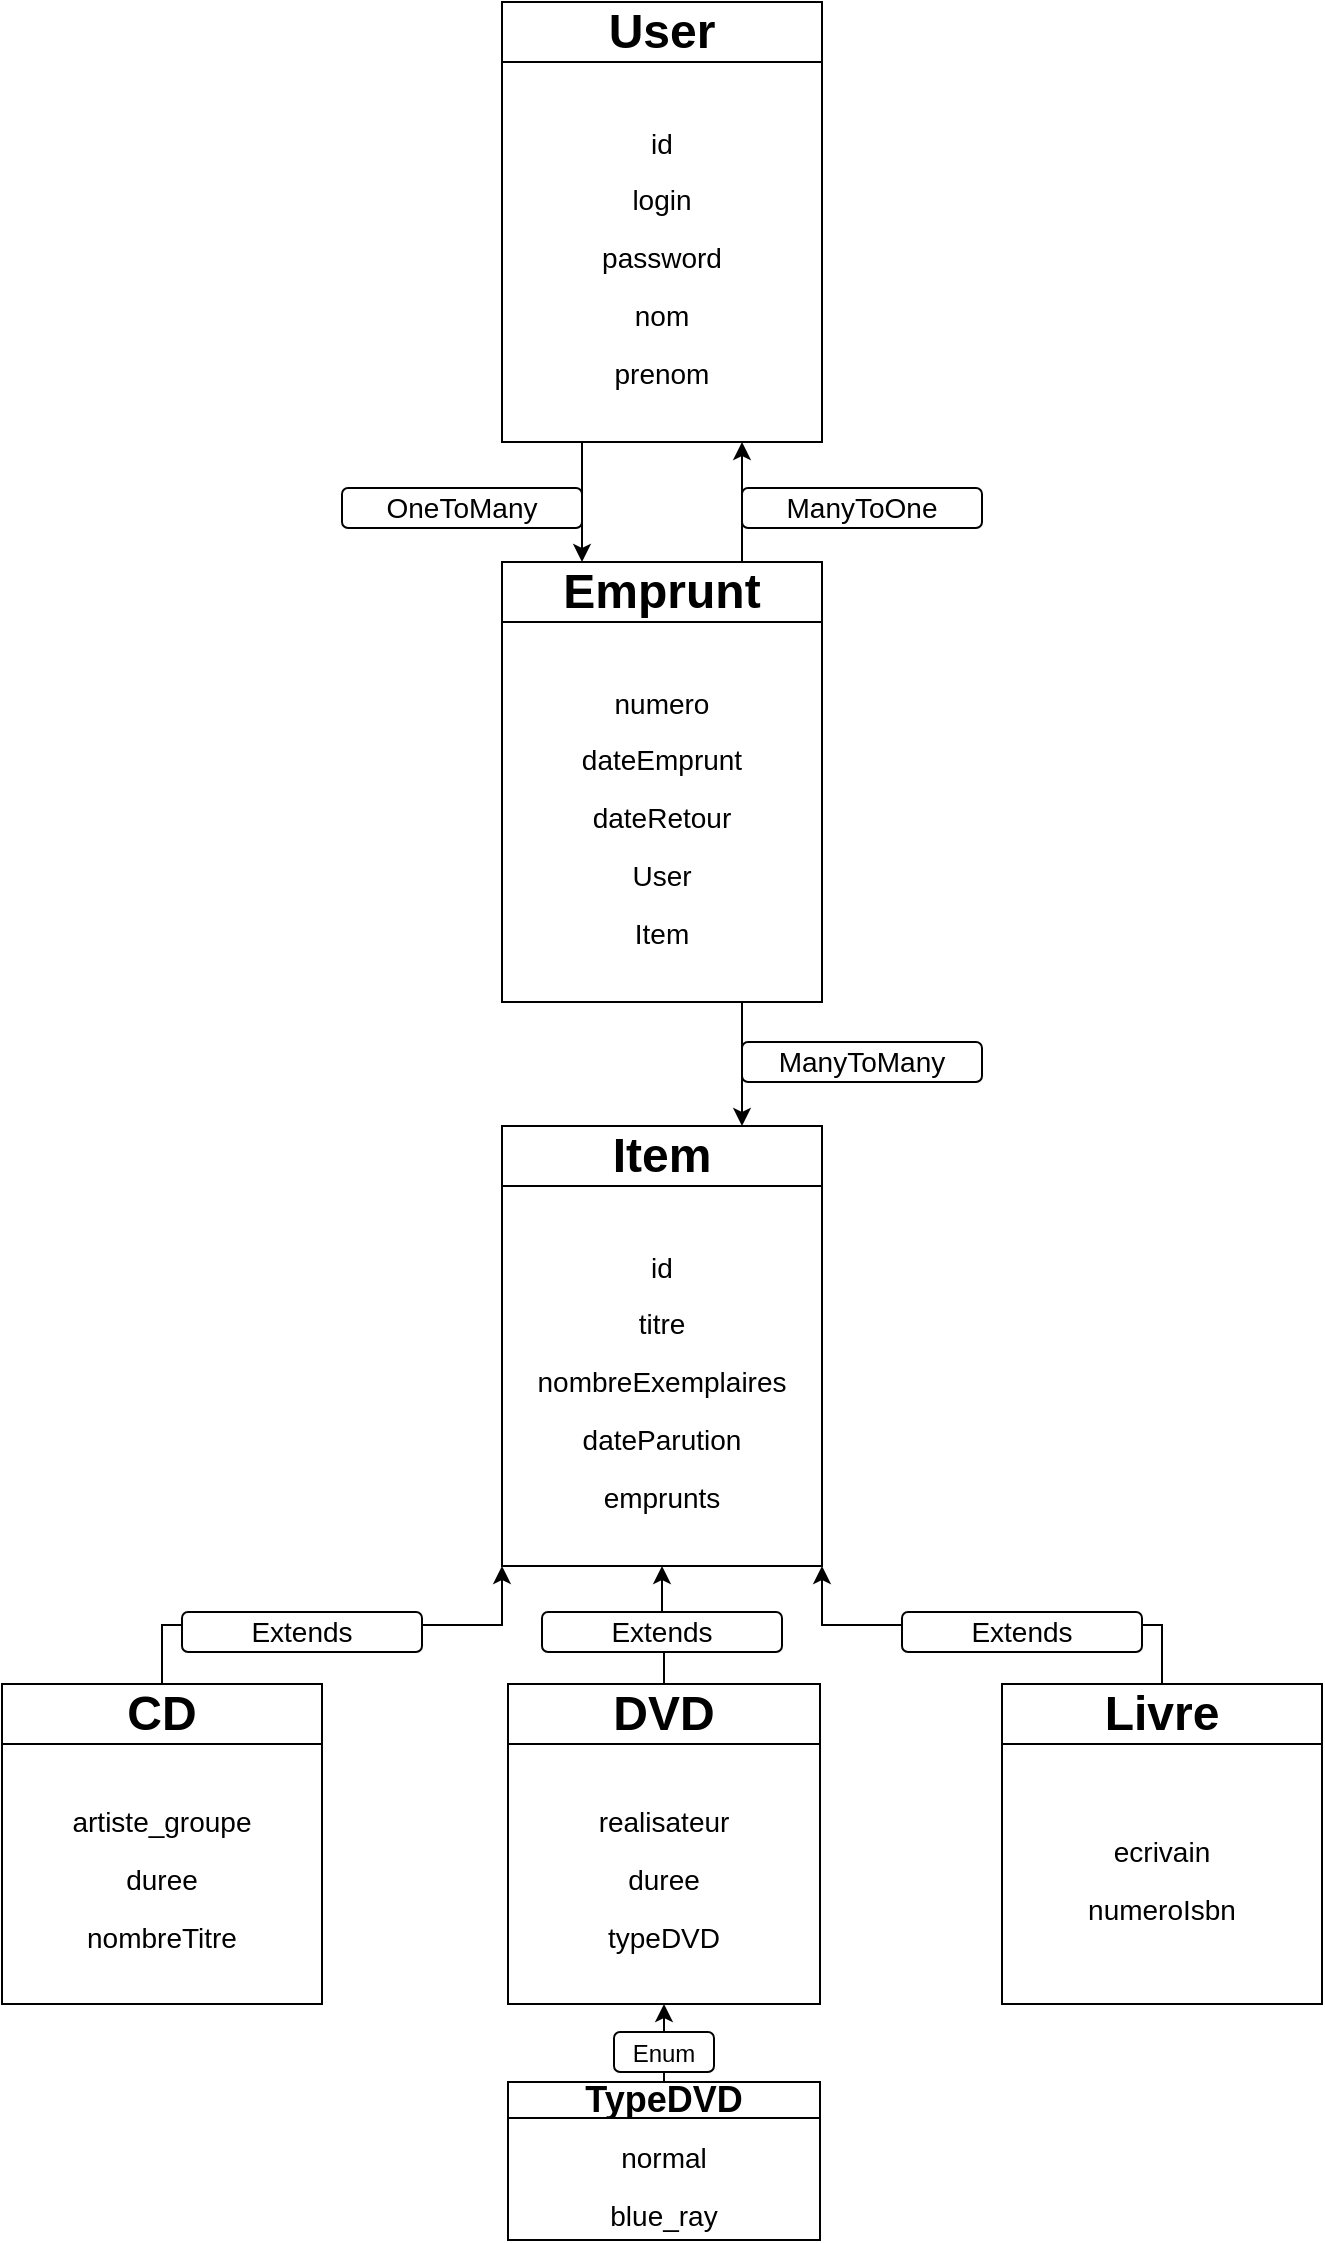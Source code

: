 <mxfile version="20.4.0" type="device"><diagram id="j1pLd4zG_68rJvUeLp3Q" name="Page-1"><mxGraphModel dx="868" dy="1062" grid="1" gridSize="10" guides="1" tooltips="1" connect="1" arrows="1" fold="1" page="1" pageScale="1" pageWidth="827" pageHeight="1169" math="0" shadow="0"><root><mxCell id="0"/><mxCell id="1" parent="0"/><mxCell id="Igi-RaCL23gURNK0i9Aq-1" value="&lt;b&gt;&lt;font style=&quot;font-size: 24px;&quot;&gt;Item&lt;/font&gt;&lt;/b&gt;" style="rounded=0;whiteSpace=wrap;html=1;" vertex="1" parent="1"><mxGeometry x="330" y="602" width="160" height="30" as="geometry"/></mxCell><mxCell id="Igi-RaCL23gURNK0i9Aq-30" style="edgeStyle=orthogonalEdgeStyle;rounded=0;orthogonalLoop=1;jettySize=auto;html=1;exitX=0.5;exitY=0;exitDx=0;exitDy=0;entryX=0;entryY=1;entryDx=0;entryDy=0;fontSize=14;" edge="1" parent="1" source="Igi-RaCL23gURNK0i9Aq-2" target="Igi-RaCL23gURNK0i9Aq-7"><mxGeometry relative="1" as="geometry"/></mxCell><mxCell id="Igi-RaCL23gURNK0i9Aq-2" value="&lt;b&gt;&lt;font style=&quot;font-size: 24px;&quot;&gt;CD&lt;/font&gt;&lt;/b&gt;" style="rounded=0;whiteSpace=wrap;html=1;" vertex="1" parent="1"><mxGeometry x="80" y="881" width="160" height="30" as="geometry"/></mxCell><mxCell id="Igi-RaCL23gURNK0i9Aq-29" style="edgeStyle=orthogonalEdgeStyle;rounded=0;orthogonalLoop=1;jettySize=auto;html=1;exitX=0.5;exitY=0;exitDx=0;exitDy=0;entryX=0.5;entryY=1;entryDx=0;entryDy=0;fontSize=14;" edge="1" parent="1" source="Igi-RaCL23gURNK0i9Aq-3" target="Igi-RaCL23gURNK0i9Aq-7"><mxGeometry relative="1" as="geometry"/></mxCell><mxCell id="Igi-RaCL23gURNK0i9Aq-3" value="&lt;b&gt;&lt;font style=&quot;font-size: 24px;&quot;&gt;DVD&lt;/font&gt;&lt;/b&gt;" style="rounded=0;whiteSpace=wrap;html=1;" vertex="1" parent="1"><mxGeometry x="333" y="881" width="156" height="30" as="geometry"/></mxCell><mxCell id="Igi-RaCL23gURNK0i9Aq-28" style="edgeStyle=orthogonalEdgeStyle;rounded=0;orthogonalLoop=1;jettySize=auto;html=1;exitX=0.5;exitY=0;exitDx=0;exitDy=0;entryX=1;entryY=1;entryDx=0;entryDy=0;fontSize=14;" edge="1" parent="1" source="Igi-RaCL23gURNK0i9Aq-5" target="Igi-RaCL23gURNK0i9Aq-7"><mxGeometry relative="1" as="geometry"/></mxCell><mxCell id="Igi-RaCL23gURNK0i9Aq-5" value="&lt;b&gt;&lt;font style=&quot;font-size: 24px;&quot;&gt;Livre&lt;/font&gt;&lt;/b&gt;" style="rounded=0;whiteSpace=wrap;html=1;" vertex="1" parent="1"><mxGeometry x="580" y="881" width="160" height="30" as="geometry"/></mxCell><mxCell id="Igi-RaCL23gURNK0i9Aq-6" value="&lt;font style=&quot;font-size: 14px;&quot;&gt;realisateur&lt;br&gt;duree&lt;br&gt;typeDVD&lt;/font&gt;" style="rounded=0;whiteSpace=wrap;html=1;fontSize=24;" vertex="1" parent="1"><mxGeometry x="333" y="911" width="156" height="130" as="geometry"/></mxCell><mxCell id="Igi-RaCL23gURNK0i9Aq-7" value="&lt;font style=&quot;&quot;&gt;&lt;font style=&quot;font-size: 14px;&quot;&gt;&lt;font style=&quot;&quot;&gt;id&lt;br&gt;titre&lt;br&gt;nombreExemplaires&lt;br&gt;dateParution&lt;br&gt;&lt;/font&gt;emprunts&lt;/font&gt;&lt;br&gt;&lt;/font&gt;" style="rounded=0;whiteSpace=wrap;html=1;fontSize=24;" vertex="1" parent="1"><mxGeometry x="330" y="632" width="160" height="190" as="geometry"/></mxCell><mxCell id="Igi-RaCL23gURNK0i9Aq-9" value="&lt;font style=&quot;font-size: 14px;&quot;&gt;ecrivain&lt;br&gt;numeroIsbn&lt;/font&gt;" style="rounded=0;whiteSpace=wrap;html=1;fontSize=24;" vertex="1" parent="1"><mxGeometry x="580" y="911" width="160" height="130" as="geometry"/></mxCell><mxCell id="Igi-RaCL23gURNK0i9Aq-10" value="&lt;font style=&quot;font-size: 14px;&quot;&gt;artiste_groupe&lt;br&gt;duree&lt;br&gt;nombreTitre&lt;/font&gt;" style="rounded=0;whiteSpace=wrap;html=1;fontSize=24;" vertex="1" parent="1"><mxGeometry x="80" y="911" width="160" height="130" as="geometry"/></mxCell><mxCell id="Igi-RaCL23gURNK0i9Aq-12" value="&lt;b&gt;&lt;font style=&quot;font-size: 24px;&quot;&gt;User&lt;/font&gt;&lt;/b&gt;" style="rounded=0;whiteSpace=wrap;html=1;" vertex="1" parent="1"><mxGeometry x="330" y="40" width="160" height="30" as="geometry"/></mxCell><mxCell id="Igi-RaCL23gURNK0i9Aq-17" style="edgeStyle=orthogonalEdgeStyle;rounded=0;orthogonalLoop=1;jettySize=auto;html=1;exitX=0.25;exitY=1;exitDx=0;exitDy=0;entryX=0.25;entryY=0;entryDx=0;entryDy=0;fontSize=14;" edge="1" parent="1" source="Igi-RaCL23gURNK0i9Aq-13" target="Igi-RaCL23gURNK0i9Aq-14"><mxGeometry relative="1" as="geometry"/></mxCell><mxCell id="Igi-RaCL23gURNK0i9Aq-13" value="&lt;font style=&quot;&quot;&gt;&lt;font style=&quot;font-size: 14px;&quot;&gt;&lt;font style=&quot;&quot;&gt;&lt;font style=&quot;&quot;&gt;&lt;font style=&quot;&quot;&gt;id&lt;br&gt;&lt;/font&gt;&lt;/font&gt;login&lt;br&gt;password&lt;br&gt;&lt;/font&gt;nom&lt;br&gt;prenom&lt;/font&gt;&lt;br&gt;&lt;/font&gt;" style="rounded=0;whiteSpace=wrap;html=1;fontSize=24;" vertex="1" parent="1"><mxGeometry x="330" y="70" width="160" height="190" as="geometry"/></mxCell><mxCell id="Igi-RaCL23gURNK0i9Aq-16" style="edgeStyle=orthogonalEdgeStyle;rounded=0;orthogonalLoop=1;jettySize=auto;html=1;exitX=0.75;exitY=0;exitDx=0;exitDy=0;entryX=0.75;entryY=1;entryDx=0;entryDy=0;fontSize=14;" edge="1" parent="1" source="Igi-RaCL23gURNK0i9Aq-14" target="Igi-RaCL23gURNK0i9Aq-13"><mxGeometry relative="1" as="geometry"/></mxCell><mxCell id="Igi-RaCL23gURNK0i9Aq-14" value="&lt;b&gt;&lt;font style=&quot;font-size: 24px;&quot;&gt;Emprunt&lt;/font&gt;&lt;/b&gt;" style="rounded=0;whiteSpace=wrap;html=1;" vertex="1" parent="1"><mxGeometry x="330" y="320" width="160" height="30" as="geometry"/></mxCell><mxCell id="Igi-RaCL23gURNK0i9Aq-19" style="edgeStyle=orthogonalEdgeStyle;rounded=0;orthogonalLoop=1;jettySize=auto;html=1;exitX=0.75;exitY=1;exitDx=0;exitDy=0;entryX=0.75;entryY=0;entryDx=0;entryDy=0;fontSize=14;" edge="1" parent="1" source="Igi-RaCL23gURNK0i9Aq-15" target="Igi-RaCL23gURNK0i9Aq-1"><mxGeometry relative="1" as="geometry"/></mxCell><mxCell id="Igi-RaCL23gURNK0i9Aq-15" value="&lt;font style=&quot;&quot;&gt;&lt;font style=&quot;font-size: 14px;&quot;&gt;&lt;font style=&quot;&quot;&gt;numero&lt;br&gt;dateEmprunt&lt;br&gt;dateRetour&lt;br&gt;User&lt;br&gt;&lt;/font&gt;Item&lt;/font&gt;&lt;br&gt;&lt;/font&gt;" style="rounded=0;whiteSpace=wrap;html=1;fontSize=24;" vertex="1" parent="1"><mxGeometry x="330" y="350" width="160" height="190" as="geometry"/></mxCell><mxCell id="Igi-RaCL23gURNK0i9Aq-18" value="ManyToOne" style="rounded=1;whiteSpace=wrap;html=1;fontSize=14;" vertex="1" parent="1"><mxGeometry x="450" y="283" width="120" height="20" as="geometry"/></mxCell><mxCell id="Igi-RaCL23gURNK0i9Aq-20" value="ManyToMany" style="rounded=1;whiteSpace=wrap;html=1;fontSize=14;" vertex="1" parent="1"><mxGeometry x="450" y="560" width="120" height="20" as="geometry"/></mxCell><mxCell id="Igi-RaCL23gURNK0i9Aq-21" value="OneToMany" style="rounded=1;whiteSpace=wrap;html=1;fontSize=14;" vertex="1" parent="1"><mxGeometry x="250" y="283" width="120" height="20" as="geometry"/></mxCell><mxCell id="Igi-RaCL23gURNK0i9Aq-31" value="Extends" style="rounded=1;whiteSpace=wrap;html=1;fontSize=14;" vertex="1" parent="1"><mxGeometry x="170" y="845" width="120" height="20" as="geometry"/></mxCell><mxCell id="Igi-RaCL23gURNK0i9Aq-32" value="Extends" style="rounded=1;whiteSpace=wrap;html=1;fontSize=14;" vertex="1" parent="1"><mxGeometry x="530" y="845" width="120" height="20" as="geometry"/></mxCell><mxCell id="Igi-RaCL23gURNK0i9Aq-33" value="Extends" style="rounded=1;whiteSpace=wrap;html=1;fontSize=14;" vertex="1" parent="1"><mxGeometry x="350" y="845" width="120" height="20" as="geometry"/></mxCell><mxCell id="Igi-RaCL23gURNK0i9Aq-37" style="edgeStyle=orthogonalEdgeStyle;rounded=0;orthogonalLoop=1;jettySize=auto;html=1;exitX=0.5;exitY=0;exitDx=0;exitDy=0;fontSize=18;" edge="1" parent="1" source="Igi-RaCL23gURNK0i9Aq-34" target="Igi-RaCL23gURNK0i9Aq-6"><mxGeometry relative="1" as="geometry"/></mxCell><mxCell id="Igi-RaCL23gURNK0i9Aq-34" value="&lt;b&gt;&lt;font style=&quot;font-size: 18px;&quot;&gt;TypeDVD&lt;/font&gt;&lt;/b&gt;" style="rounded=0;whiteSpace=wrap;html=1;" vertex="1" parent="1"><mxGeometry x="333" y="1080" width="156" height="18" as="geometry"/></mxCell><mxCell id="Igi-RaCL23gURNK0i9Aq-35" value="&lt;span style=&quot;font-size: 14px;&quot;&gt;normal&lt;br&gt;blue_ray&lt;br&gt;&lt;/span&gt;" style="rounded=0;whiteSpace=wrap;html=1;fontSize=24;" vertex="1" parent="1"><mxGeometry x="333" y="1098" width="156" height="61" as="geometry"/></mxCell><mxCell id="Igi-RaCL23gURNK0i9Aq-38" value="&lt;font style=&quot;font-size: 12px;&quot;&gt;Enum&lt;/font&gt;" style="rounded=1;whiteSpace=wrap;html=1;fontSize=14;" vertex="1" parent="1"><mxGeometry x="386" y="1055" width="50" height="20" as="geometry"/></mxCell></root></mxGraphModel></diagram></mxfile>